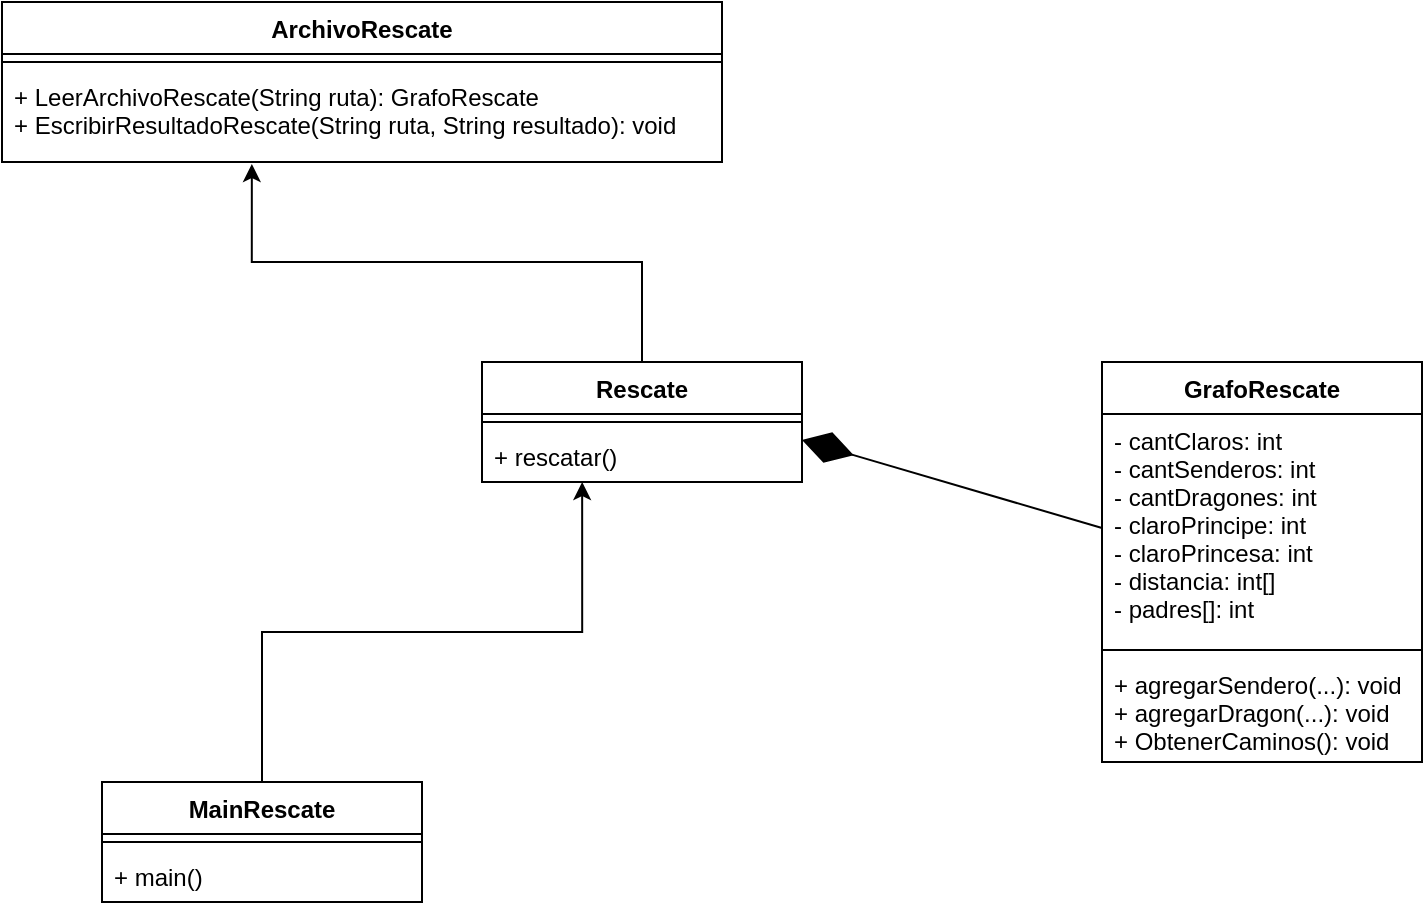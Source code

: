 <mxfile version="20.0.0" type="device"><diagram id="5pYjMXVZONUQx0Lbf2LY" name="Page-1"><mxGraphModel dx="1108" dy="450" grid="1" gridSize="10" guides="1" tooltips="1" connect="1" arrows="1" fold="1" page="1" pageScale="1" pageWidth="827" pageHeight="1169" math="0" shadow="0"><root><mxCell id="0"/><mxCell id="1" parent="0"/><mxCell id="ZnDVhk37VwQUlmszK2X5-1" value="ArchivoRescate" style="swimlane;fontStyle=1;align=center;verticalAlign=top;childLayout=stackLayout;horizontal=1;startSize=26;horizontalStack=0;resizeParent=1;resizeParentMax=0;resizeLast=0;collapsible=1;marginBottom=0;" parent="1" vertex="1"><mxGeometry x="30" y="30" width="360" height="80" as="geometry"/></mxCell><mxCell id="ZnDVhk37VwQUlmszK2X5-3" value="" style="line;strokeWidth=1;fillColor=none;align=left;verticalAlign=middle;spacingTop=-1;spacingLeft=3;spacingRight=3;rotatable=0;labelPosition=right;points=[];portConstraint=eastwest;" parent="ZnDVhk37VwQUlmszK2X5-1" vertex="1"><mxGeometry y="26" width="360" height="8" as="geometry"/></mxCell><mxCell id="ZnDVhk37VwQUlmszK2X5-4" value="+ LeerArchivoRescate(String ruta): GrafoRescate&#10;+ EscribirResultadoRescate(String ruta, String resultado): void" style="text;strokeColor=none;fillColor=none;align=left;verticalAlign=top;spacingLeft=4;spacingRight=4;overflow=hidden;rotatable=0;points=[[0,0.5],[1,0.5]];portConstraint=eastwest;" parent="ZnDVhk37VwQUlmszK2X5-1" vertex="1"><mxGeometry y="34" width="360" height="46" as="geometry"/></mxCell><mxCell id="ZnDVhk37VwQUlmszK2X5-5" value="GrafoRescate" style="swimlane;fontStyle=1;align=center;verticalAlign=top;childLayout=stackLayout;horizontal=1;startSize=26;horizontalStack=0;resizeParent=1;resizeParentMax=0;resizeLast=0;collapsible=1;marginBottom=0;" parent="1" vertex="1"><mxGeometry x="580" y="210" width="160" height="200" as="geometry"/></mxCell><mxCell id="ZnDVhk37VwQUlmszK2X5-6" value="- cantClaros: int&#10;- cantSenderos: int&#10;- cantDragones: int&#10;- claroPrincipe: int&#10;- claroPrincesa: int&#10;- distancia: int[]&#10;- padres[]: int" style="text;strokeColor=none;fillColor=none;align=left;verticalAlign=top;spacingLeft=4;spacingRight=4;overflow=hidden;rotatable=0;points=[[0,0.5],[1,0.5]];portConstraint=eastwest;" parent="ZnDVhk37VwQUlmszK2X5-5" vertex="1"><mxGeometry y="26" width="160" height="114" as="geometry"/></mxCell><mxCell id="ZnDVhk37VwQUlmszK2X5-7" value="" style="line;strokeWidth=1;fillColor=none;align=left;verticalAlign=middle;spacingTop=-1;spacingLeft=3;spacingRight=3;rotatable=0;labelPosition=right;points=[];portConstraint=eastwest;" parent="ZnDVhk37VwQUlmszK2X5-5" vertex="1"><mxGeometry y="140" width="160" height="8" as="geometry"/></mxCell><mxCell id="ZnDVhk37VwQUlmszK2X5-8" value="+ agregarSendero(...): void&#10;+ agregarDragon(...): void&#10;+ ObtenerCaminos(): void" style="text;strokeColor=none;fillColor=none;align=left;verticalAlign=top;spacingLeft=4;spacingRight=4;overflow=hidden;rotatable=0;points=[[0,0.5],[1,0.5]];portConstraint=eastwest;" parent="ZnDVhk37VwQUlmszK2X5-5" vertex="1"><mxGeometry y="148" width="160" height="52" as="geometry"/></mxCell><mxCell id="ZnDVhk37VwQUlmszK2X5-17" style="edgeStyle=orthogonalEdgeStyle;rounded=0;orthogonalLoop=1;jettySize=auto;html=1;entryX=0.313;entryY=1;entryDx=0;entryDy=0;entryPerimeter=0;" parent="1" source="ZnDVhk37VwQUlmszK2X5-9" target="ZnDVhk37VwQUlmszK2X5-16" edge="1"><mxGeometry relative="1" as="geometry"/></mxCell><mxCell id="ZnDVhk37VwQUlmszK2X5-9" value="MainRescate" style="swimlane;fontStyle=1;align=center;verticalAlign=top;childLayout=stackLayout;horizontal=1;startSize=26;horizontalStack=0;resizeParent=1;resizeParentMax=0;resizeLast=0;collapsible=1;marginBottom=0;" parent="1" vertex="1"><mxGeometry x="80" y="420" width="160" height="60" as="geometry"/></mxCell><mxCell id="ZnDVhk37VwQUlmszK2X5-11" value="" style="line;strokeWidth=1;fillColor=none;align=left;verticalAlign=middle;spacingTop=-1;spacingLeft=3;spacingRight=3;rotatable=0;labelPosition=right;points=[];portConstraint=eastwest;" parent="ZnDVhk37VwQUlmszK2X5-9" vertex="1"><mxGeometry y="26" width="160" height="8" as="geometry"/></mxCell><mxCell id="ZnDVhk37VwQUlmszK2X5-12" value="+ main()" style="text;strokeColor=none;fillColor=none;align=left;verticalAlign=top;spacingLeft=4;spacingRight=4;overflow=hidden;rotatable=0;points=[[0,0.5],[1,0.5]];portConstraint=eastwest;" parent="ZnDVhk37VwQUlmszK2X5-9" vertex="1"><mxGeometry y="34" width="160" height="26" as="geometry"/></mxCell><mxCell id="ZnDVhk37VwQUlmszK2X5-19" style="edgeStyle=orthogonalEdgeStyle;rounded=0;orthogonalLoop=1;jettySize=auto;html=1;entryX=0.347;entryY=1.022;entryDx=0;entryDy=0;entryPerimeter=0;" parent="1" source="ZnDVhk37VwQUlmszK2X5-13" target="ZnDVhk37VwQUlmszK2X5-4" edge="1"><mxGeometry relative="1" as="geometry"/></mxCell><mxCell id="ZnDVhk37VwQUlmszK2X5-13" value="Rescate" style="swimlane;fontStyle=1;align=center;verticalAlign=top;childLayout=stackLayout;horizontal=1;startSize=26;horizontalStack=0;resizeParent=1;resizeParentMax=0;resizeLast=0;collapsible=1;marginBottom=0;" parent="1" vertex="1"><mxGeometry x="270" y="210" width="160" height="60" as="geometry"/></mxCell><mxCell id="ZnDVhk37VwQUlmszK2X5-15" value="" style="line;strokeWidth=1;fillColor=none;align=left;verticalAlign=middle;spacingTop=-1;spacingLeft=3;spacingRight=3;rotatable=0;labelPosition=right;points=[];portConstraint=eastwest;" parent="ZnDVhk37VwQUlmszK2X5-13" vertex="1"><mxGeometry y="26" width="160" height="8" as="geometry"/></mxCell><mxCell id="ZnDVhk37VwQUlmszK2X5-16" value="+ rescatar()" style="text;strokeColor=none;fillColor=none;align=left;verticalAlign=top;spacingLeft=4;spacingRight=4;overflow=hidden;rotatable=0;points=[[0,0.5],[1,0.5]];portConstraint=eastwest;" parent="ZnDVhk37VwQUlmszK2X5-13" vertex="1"><mxGeometry y="34" width="160" height="26" as="geometry"/></mxCell><mxCell id="ZnDVhk37VwQUlmszK2X5-18" value="" style="endArrow=diamondThin;endFill=1;endSize=24;html=1;rounded=0;entryX=1;entryY=0.5;entryDx=0;entryDy=0;exitX=0;exitY=0.5;exitDx=0;exitDy=0;" parent="1" source="ZnDVhk37VwQUlmszK2X5-6" edge="1"><mxGeometry width="160" relative="1" as="geometry"><mxPoint x="490" y="450" as="sourcePoint"/><mxPoint x="430" y="249" as="targetPoint"/></mxGeometry></mxCell></root></mxGraphModel></diagram></mxfile>